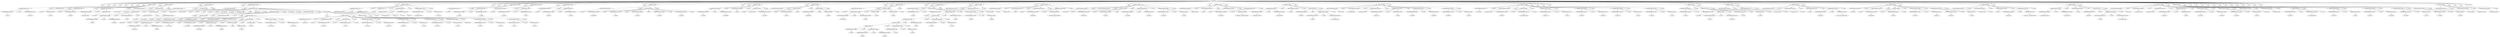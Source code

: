 digraph {

"Prog_63561"->"<
>63562";
"Prog_63561"->"<
>63563";
"Prog_63561"->"<
>63564";
"Prog_63561"->"<
>63565";
"Prog_63561"->"<
>63566";
"Prog_63561"->"<
>63567";
"Prog_63561"->"<
>63568";
"Prog_63561"->"<
>63569";
"Prog_63561"->"CallFunction_63570";
"CallFunction_63570"->"AssignmentOpetators_63571";
"AssignmentOpetators_63571"->"IDENTIFIERExpression_63572";
"IDENTIFIERExpression_63572"->"<x>63573";
"AssignmentOpetators_63571"->"<<->63574";
"AssignmentOpetators_63571"->"IDENTIFIERExpression_63575";
"IDENTIFIERExpression_63575"->"<seq>63576";
"CallFunction_63570"->"<(>63577";
"CallFunction_63570"->"INTExpression_63578";
"INTExpression_63578"->"<0>63579";
"CallFunction_63570"->"<,>63580";
"CallFunction_63570"->"MultOrDivBinary_63581";
"MultOrDivBinary_63581"->"INTExpression_63582";
"INTExpression_63582"->"<2>63583";
"MultOrDivBinary_63581"->"<*>63584";
"MultOrDivBinary_63581"->"IDENTIFIERExpression_63585";
"IDENTIFIERExpression_63585"->"<pi>63586";
"CallFunction_63570"->"<,>63587";
"CallFunction_63570"->"AssignmentOpetators_63588";
"AssignmentOpetators_63588"->"IDENTIFIERExpression_63589";
"IDENTIFIERExpression_63589"->"<length.out>63590";
"AssignmentOpetators_63588"->"<=>63591";
"AssignmentOpetators_63588"->"INTExpression_63592";
"INTExpression_63592"->"<50>63593";
"CallFunction_63570"->"<)>63594";
"Prog_63561"->"<
>63595";
"Prog_63561"->"CallFunction_63596";
"CallFunction_63596"->"IDENTIFIERExpression_63597";
"IDENTIFIERExpression_63597"->"<set.seed>63598";
"CallFunction_63596"->"<(>63599";
"CallFunction_63596"->"INTExpression_63600";
"INTExpression_63600"->"<101>63601";
"CallFunction_63596"->"<)>63602";
"Prog_63561"->"<
>63603";
"Prog_63561"->"CallFunction_63604";
"CallFunction_63604"->"MinusOrPlusBinary_63605";
"MinusOrPlusBinary_63605"->"CallFunction_63606";
"CallFunction_63606"->"AssignmentOpetators_63607";
"AssignmentOpetators_63607"->"IDENTIFIERExpression_63608";
"IDENTIFIERExpression_63608"->"<y>63609";
"AssignmentOpetators_63607"->"<<->63610";
"AssignmentOpetators_63607"->"IDENTIFIERExpression_63611";
"IDENTIFIERExpression_63611"->"<sin>63612";
"CallFunction_63606"->"<(>63613";
"CallFunction_63606"->"IDENTIFIERExpression_63614";
"IDENTIFIERExpression_63614"->"<x>63615";
"CallFunction_63606"->"<)>63616";
"MinusOrPlusBinary_63605"->"<+>63617";
"MinusOrPlusBinary_63605"->"MultOrDivBinary_63618";
"MultOrDivBinary_63618"->"FLOATExpression_63619";
"FLOATExpression_63619"->"<0.3>63620";
"MultOrDivBinary_63618"->"<*>63621";
"MultOrDivBinary_63618"->"IDENTIFIERExpression_63622";
"IDENTIFIERExpression_63622"->"<rnorm>63623";
"CallFunction_63604"->"<(>63624";
"CallFunction_63604"->"INTExpression_63625";
"INTExpression_63625"->"<50>63626";
"CallFunction_63604"->"<)>63627";
"Prog_63561"->"<
>63628";
"Prog_63561"->"AssignmentOpetators_63629";
"AssignmentOpetators_63629"->"IDENTIFIERExpression_63630";
"IDENTIFIERExpression_63630"->"<basicplot>63631";
"AssignmentOpetators_63629"->"<<->63632";
"AssignmentOpetators_63629"->"DefineFunction_63633";
"DefineFunction_63633"->"<function>63634";
"DefineFunction_63633"->"<(>63635";
"DefineFunction_63633"->"<x>63636";
"DefineFunction_63633"->"<,>63637";
"DefineFunction_63633"->"<y>63638";
"DefineFunction_63633"->"<,>63639";
"DefineFunction_63633"->"<minx>63640";
"DefineFunction_63633"->"<=>63641";
"DefineFunction_63633"->"INTExpression_63642";
"INTExpression_63642"->"<0>63643";
"DefineFunction_63633"->"<,>63644";
"DefineFunction_63633"->"<maxx>63645";
"DefineFunction_63633"->"<=>63646";
"DefineFunction_63633"->"MultOrDivBinary_63647";
"MultOrDivBinary_63647"->"INTExpression_63648";
"INTExpression_63648"->"<3>63649";
"MultOrDivBinary_63647"->"<*>63650";
"MultOrDivBinary_63647"->"IDENTIFIERExpression_63651";
"IDENTIFIERExpression_63651"->"<pi>63652";
"DefineFunction_63633"->"<,>63653";
"DefineFunction_63633"->"<title>63654";
"DefineFunction_63633"->"<=>63655";
"DefineFunction_63633"->"STRINGExpression_63656";
"STRINGExpression_63656"->"<>63657";
"DefineFunction_63633"->"<)>63658";
"DefineFunction_63633"->"Compound_63659";
"Compound_63659"->"<{>63660";
"Compound_63659"->"CallFunction_63661";
"CallFunction_63661"->"IDENTIFIERExpression_63662";
"IDENTIFIERExpression_63662"->"<plot>63663";
"CallFunction_63661"->"<(>63664";
"CallFunction_63661"->"IDENTIFIERExpression_63665";
"IDENTIFIERExpression_63665"->"<x>63666";
"CallFunction_63661"->"<,>63667";
"CallFunction_63661"->"IDENTIFIERExpression_63668";
"IDENTIFIERExpression_63668"->"<y>63669";
"CallFunction_63661"->"<,>63670";
"CallFunction_63661"->"CallFunction_63671";
"CallFunction_63671"->"AssignmentOpetators_63672";
"AssignmentOpetators_63672"->"IDENTIFIERExpression_63673";
"IDENTIFIERExpression_63673"->"<xlim>63674";
"AssignmentOpetators_63672"->"<=>63675";
"AssignmentOpetators_63672"->"IDENTIFIERExpression_63676";
"IDENTIFIERExpression_63676"->"<c>63677";
"CallFunction_63671"->"<(>63678";
"CallFunction_63671"->"IDENTIFIERExpression_63679";
"IDENTIFIERExpression_63679"->"<minx>63680";
"CallFunction_63671"->"<,>63681";
"CallFunction_63671"->"IDENTIFIERExpression_63682";
"IDENTIFIERExpression_63682"->"<maxx>63683";
"CallFunction_63671"->"<)>63684";
"CallFunction_63661"->"<,>63685";
"CallFunction_63661"->"CallFunction_63686";
"CallFunction_63686"->"AssignmentOpetators_63687";
"AssignmentOpetators_63687"->"IDENTIFIERExpression_63688";
"IDENTIFIERExpression_63688"->"<ylim>63689";
"AssignmentOpetators_63687"->"<=>63690";
"AssignmentOpetators_63687"->"IDENTIFIERExpression_63691";
"IDENTIFIERExpression_63691"->"<c>63692";
"CallFunction_63686"->"<(>63693";
"CallFunction_63686"->"MinusOrPlusUnary_63694";
"MinusOrPlusUnary_63694"->"<->63695";
"MinusOrPlusUnary_63694"->"INTExpression_63696";
"INTExpression_63696"->"<2>63697";
"CallFunction_63686"->"<,>63698";
"CallFunction_63686"->"INTExpression_63699";
"INTExpression_63699"->"<2>63700";
"CallFunction_63686"->"<)>63701";
"CallFunction_63661"->"<,>63702";
"CallFunction_63661"->"AssignmentOpetators_63703";
"AssignmentOpetators_63703"->"IDENTIFIERExpression_63704";
"IDENTIFIERExpression_63704"->"<main>63705";
"AssignmentOpetators_63703"->"<=>63706";
"AssignmentOpetators_63703"->"IDENTIFIERExpression_63707";
"IDENTIFIERExpression_63707"->"<title>63708";
"CallFunction_63661"->"<)>63709";
"Compound_63659"->"<
>63710";
"Compound_63659"->"CallFunction_63711";
"CallFunction_63711"->"IDENTIFIERExpression_63712";
"IDENTIFIERExpression_63712"->"<lines>63713";
"CallFunction_63711"->"<(>63714";
"CallFunction_63711"->"IDENTIFIERExpression_63715";
"IDENTIFIERExpression_63715"->"<x>63716";
"CallFunction_63711"->"<,>63717";
"CallFunction_63711"->"CallFunction_63718";
"CallFunction_63718"->"IDENTIFIERExpression_63719";
"IDENTIFIERExpression_63719"->"<sin>63720";
"CallFunction_63718"->"<(>63721";
"CallFunction_63718"->"IDENTIFIERExpression_63722";
"IDENTIFIERExpression_63722"->"<x>63723";
"CallFunction_63718"->"<)>63724";
"CallFunction_63711"->"<,>63725";
"CallFunction_63711"->"AssignmentOpetators_63726";
"AssignmentOpetators_63726"->"IDENTIFIERExpression_63727";
"IDENTIFIERExpression_63727"->"<col>63728";
"AssignmentOpetators_63726"->"<=>63729";
"AssignmentOpetators_63726"->"STRINGExpression_63730";
"STRINGExpression_63730"->"<blue>63731";
"CallFunction_63711"->"<,>63732";
"CallFunction_63711"->"AssignmentOpetators_63733";
"AssignmentOpetators_63733"->"IDENTIFIERExpression_63734";
"IDENTIFIERExpression_63734"->"<lty>63735";
"AssignmentOpetators_63733"->"<=>63736";
"AssignmentOpetators_63733"->"INTExpression_63737";
"INTExpression_63737"->"<2>63738";
"CallFunction_63711"->"<,>63739";
"CallFunction_63711"->"AssignmentOpetators_63740";
"AssignmentOpetators_63740"->"IDENTIFIERExpression_63741";
"IDENTIFIERExpression_63741"->"<lwd>63742";
"AssignmentOpetators_63740"->"<=>63743";
"AssignmentOpetators_63740"->"INTExpression_63744";
"INTExpression_63744"->"<2>63745";
"CallFunction_63711"->"<)>63746";
"Compound_63659"->"<
>63747";
"Compound_63659"->"CallFunction_63748";
"CallFunction_63748"->"IDENTIFIERExpression_63749";
"IDENTIFIERExpression_63749"->"<abline>63750";
"CallFunction_63748"->"<(>63751";
"CallFunction_63748"->"AssignmentOpetators_63752";
"AssignmentOpetators_63752"->"IDENTIFIERExpression_63753";
"IDENTIFIERExpression_63753"->"<h>63754";
"AssignmentOpetators_63752"->"<=>63755";
"AssignmentOpetators_63752"->"INTExpression_63756";
"INTExpression_63756"->"<0>63757";
"CallFunction_63748"->"<,>63758";
"CallFunction_63748"->"AssignmentOpetators_63759";
"AssignmentOpetators_63759"->"IDENTIFIERExpression_63760";
"IDENTIFIERExpression_63760"->"<v>63761";
"AssignmentOpetators_63759"->"<=>63762";
"AssignmentOpetators_63759"->"INTExpression_63763";
"INTExpression_63763"->"<0>63764";
"CallFunction_63748"->"<)>63765";
"Compound_63659"->"<
>63766";
"Compound_63659"->"<}>63767";
"Prog_63561"->"<
>63768";
"Prog_63561"->"CallFunction_63769";
"CallFunction_63769"->"AssignmentOpetators_63770";
"AssignmentOpetators_63770"->"IDENTIFIERExpression_63771";
"IDENTIFIERExpression_63771"->"<x.outsample>63772";
"AssignmentOpetators_63770"->"<<->63773";
"AssignmentOpetators_63770"->"IDENTIFIERExpression_63774";
"IDENTIFIERExpression_63774"->"<seq>63775";
"CallFunction_63769"->"<(>63776";
"CallFunction_63769"->"INTExpression_63777";
"INTExpression_63777"->"<0>63778";
"CallFunction_63769"->"<,>63779";
"CallFunction_63769"->"MultOrDivBinary_63780";
"MultOrDivBinary_63780"->"INTExpression_63781";
"INTExpression_63781"->"<3>63782";
"MultOrDivBinary_63780"->"<*>63783";
"MultOrDivBinary_63780"->"IDENTIFIERExpression_63784";
"IDENTIFIERExpression_63784"->"<pi>63785";
"CallFunction_63769"->"<,>63786";
"CallFunction_63769"->"AssignmentOpetators_63787";
"AssignmentOpetators_63787"->"IDENTIFIERExpression_63788";
"IDENTIFIERExpression_63788"->"<length.out>63789";
"AssignmentOpetators_63787"->"<=>63790";
"AssignmentOpetators_63787"->"INTExpression_63791";
"INTExpression_63791"->"<100>63792";
"CallFunction_63769"->"<)>63793";
"Prog_63561"->"<
>63794";
"Prog_63561"->"<
>63795";
"Prog_63561"->"<
>63796";
"Prog_63561"->"AssignmentOpetators_63797";
"AssignmentOpetators_63797"->"IDENTIFIERExpression_63798";
"IDENTIFIERExpression_63798"->"<x2>63799";
"AssignmentOpetators_63797"->"<<->63800";
"AssignmentOpetators_63797"->"MultOrDivBinary_63801";
"MultOrDivBinary_63801"->"IDENTIFIERExpression_63802";
"IDENTIFIERExpression_63802"->"<x>63803";
"MultOrDivBinary_63801"->"<*>63804";
"MultOrDivBinary_63801"->"IDENTIFIERExpression_63805";
"IDENTIFIERExpression_63805"->"<x>63806";
"Prog_63561"->"<
>63807";
"Prog_63561"->"AssignmentOpetators_63808";
"AssignmentOpetators_63808"->"IDENTIFIERExpression_63809";
"IDENTIFIERExpression_63809"->"<x3>63810";
"AssignmentOpetators_63808"->"<<->63811";
"AssignmentOpetators_63808"->"MultOrDivBinary_63812";
"MultOrDivBinary_63812"->"IDENTIFIERExpression_63813";
"IDENTIFIERExpression_63813"->"<x2>63814";
"MultOrDivBinary_63812"->"<*>63815";
"MultOrDivBinary_63812"->"IDENTIFIERExpression_63816";
"IDENTIFIERExpression_63816"->"<x>63817";
"Prog_63561"->"<
>63818";
"Prog_63561"->"AssignmentOpetators_63819";
"AssignmentOpetators_63819"->"IDENTIFIERExpression_63820";
"IDENTIFIERExpression_63820"->"<x4>63821";
"AssignmentOpetators_63819"->"<<->63822";
"AssignmentOpetators_63819"->"MultOrDivBinary_63823";
"MultOrDivBinary_63823"->"IDENTIFIERExpression_63824";
"IDENTIFIERExpression_63824"->"<x3>63825";
"MultOrDivBinary_63823"->"<*>63826";
"MultOrDivBinary_63823"->"IDENTIFIERExpression_63827";
"IDENTIFIERExpression_63827"->"<x>63828";
"Prog_63561"->"<
>63829";
"Prog_63561"->"CallFunction_63830";
"CallFunction_63830"->"IDENTIFIERExpression_63831";
"IDENTIFIERExpression_63831"->"<cor>63832";
"CallFunction_63830"->"<(>63833";
"CallFunction_63830"->"CallFunction_63834";
"CallFunction_63834"->"IDENTIFIERExpression_63835";
"IDENTIFIERExpression_63835"->"<cbind>63836";
"CallFunction_63834"->"<(>63837";
"CallFunction_63834"->"IDENTIFIERExpression_63838";
"IDENTIFIERExpression_63838"->"<x>63839";
"CallFunction_63834"->"<,>63840";
"CallFunction_63834"->"IDENTIFIERExpression_63841";
"IDENTIFIERExpression_63841"->"<x2>63842";
"CallFunction_63834"->"<,>63843";
"CallFunction_63834"->"IDENTIFIERExpression_63844";
"IDENTIFIERExpression_63844"->"<x3>63845";
"CallFunction_63834"->"<,>63846";
"CallFunction_63834"->"IDENTIFIERExpression_63847";
"IDENTIFIERExpression_63847"->"<x4>63848";
"CallFunction_63834"->"<)>63849";
"CallFunction_63830"->"<)>63850";
"Prog_63561"->"<
>63851";
"Prog_63561"->"<
>63852";
"Prog_63561"->"CallFunction_63853";
"CallFunction_63853"->"AssignmentOpetators_63854";
"AssignmentOpetators_63854"->"IDENTIFIERExpression_63855";
"IDENTIFIERExpression_63855"->"<m>63856";
"AssignmentOpetators_63854"->"<<->63857";
"AssignmentOpetators_63854"->"IDENTIFIERExpression_63858";
"IDENTIFIERExpression_63858"->"<poly>63859";
"CallFunction_63853"->"<(>63860";
"CallFunction_63853"->"IDENTIFIERExpression_63861";
"IDENTIFIERExpression_63861"->"<x>63862";
"CallFunction_63853"->"<,>63863";
"CallFunction_63853"->"INTExpression_63864";
"INTExpression_63864"->"<4>63865";
"CallFunction_63853"->"<)>63866";
"Prog_63561"->"<
>63867";
"Prog_63561"->"CallFunction_63868";
"CallFunction_63868"->"IDENTIFIERExpression_63869";
"IDENTIFIERExpression_63869"->"<all.equal>63870";
"CallFunction_63868"->"<(>63871";
"CallFunction_63868"->"CallFunction_63872";
"CallFunction_63872"->"IDENTIFIERExpression_63873";
"IDENTIFIERExpression_63873"->"<cor>63874";
"CallFunction_63872"->"<(>63875";
"CallFunction_63872"->"IDENTIFIERExpression_63876";
"IDENTIFIERExpression_63876"->"<m>63877";
"CallFunction_63872"->"<)>63878";
"CallFunction_63868"->"<,>63879";
"CallFunction_63868"->"CallFunction_63880";
"CallFunction_63880"->"IDENTIFIERExpression_63881";
"IDENTIFIERExpression_63881"->"<diag>63882";
"CallFunction_63880"->"<(>63883";
"CallFunction_63880"->"INTExpression_63884";
"INTExpression_63884"->"<4>63885";
"CallFunction_63880"->"<)>63886";
"CallFunction_63868"->"<)>63887";
"Prog_63561"->"<
>63888";
"Prog_63561"->"<
>63889";
"Prog_63561"->"CallFunction_63890";
"CallFunction_63890"->"IDENTIFIERExpression_63891";
"IDENTIFIERExpression_63891"->"<par>63892";
"CallFunction_63890"->"<(>63893";
"CallFunction_63890"->"CallFunction_63894";
"CallFunction_63894"->"AssignmentOpetators_63895";
"AssignmentOpetators_63895"->"IDENTIFIERExpression_63896";
"IDENTIFIERExpression_63896"->"<mfrow>63897";
"AssignmentOpetators_63895"->"<=>63898";
"AssignmentOpetators_63895"->"IDENTIFIERExpression_63899";
"IDENTIFIERExpression_63899"->"<c>63900";
"CallFunction_63894"->"<(>63901";
"CallFunction_63894"->"INTExpression_63902";
"INTExpression_63902"->"<2>63903";
"CallFunction_63894"->"<,>63904";
"CallFunction_63894"->"INTExpression_63905";
"INTExpression_63905"->"<2>63906";
"CallFunction_63894"->"<)>63907";
"CallFunction_63890"->"<)>63908";
"Prog_63561"->"<
>63909";
"Prog_63561"->"<
>63910";
"Prog_63561"->"CallFunction_63911";
"CallFunction_63911"->"AssignmentOpetators_63912";
"AssignmentOpetators_63912"->"IDENTIFIERExpression_63913";
"IDENTIFIERExpression_63913"->"<p>63914";
"AssignmentOpetators_63912"->"<<->63915";
"AssignmentOpetators_63912"->"IDENTIFIERExpression_63916";
"IDENTIFIERExpression_63916"->"<lm>63917";
"CallFunction_63911"->"<(>63918";
"CallFunction_63911"->"CallFunction_63919";
"CallFunction_63919"->"MinusOrPlusBinary_63920";
"MinusOrPlusBinary_63920"->"CallFunction_63921";
"CallFunction_63921"->"MinusOrPlusBinary_63922";
"MinusOrPlusBinary_63922"->"CallFunction_63923";
"CallFunction_63923"->"TildeBinary_63924";
"TildeBinary_63924"->"IDENTIFIERExpression_63925";
"IDENTIFIERExpression_63925"->"<y>63926";
"TildeBinary_63924"->"<~>63927";
"TildeBinary_63924"->"MinusOrPlusBinary_63928";
"MinusOrPlusBinary_63928"->"IDENTIFIERExpression_63929";
"IDENTIFIERExpression_63929"->"<x>63930";
"MinusOrPlusBinary_63928"->"<+>63931";
"MinusOrPlusBinary_63928"->"IDENTIFIERExpression_63932";
"IDENTIFIERExpression_63932"->"<I>63933";
"CallFunction_63923"->"<(>63934";
"CallFunction_63923"->"ExponentiationBinary_63935";
"ExponentiationBinary_63935"->"IDENTIFIERExpression_63936";
"IDENTIFIERExpression_63936"->"<x>63937";
"ExponentiationBinary_63935"->"<^>63938";
"ExponentiationBinary_63935"->"INTExpression_63939";
"INTExpression_63939"->"<2>63940";
"CallFunction_63923"->"<)>63941";
"MinusOrPlusBinary_63922"->"<+>63942";
"MinusOrPlusBinary_63922"->"IDENTIFIERExpression_63943";
"IDENTIFIERExpression_63943"->"<I>63944";
"CallFunction_63921"->"<(>63945";
"CallFunction_63921"->"ExponentiationBinary_63946";
"ExponentiationBinary_63946"->"IDENTIFIERExpression_63947";
"IDENTIFIERExpression_63947"->"<x>63948";
"ExponentiationBinary_63946"->"<^>63949";
"ExponentiationBinary_63946"->"INTExpression_63950";
"INTExpression_63950"->"<3>63951";
"CallFunction_63921"->"<)>63952";
"MinusOrPlusBinary_63920"->"<+>63953";
"MinusOrPlusBinary_63920"->"IDENTIFIERExpression_63954";
"IDENTIFIERExpression_63954"->"<I>63955";
"CallFunction_63919"->"<(>63956";
"CallFunction_63919"->"ExponentiationBinary_63957";
"ExponentiationBinary_63957"->"IDENTIFIERExpression_63958";
"IDENTIFIERExpression_63958"->"<x>63959";
"ExponentiationBinary_63957"->"<^>63960";
"ExponentiationBinary_63957"->"INTExpression_63961";
"INTExpression_63961"->"<4>63962";
"CallFunction_63919"->"<)>63963";
"CallFunction_63911"->"<)>63964";
"Prog_63561"->"<
>63965";
"Prog_63561"->"CallFunction_63966";
"CallFunction_63966"->"IDENTIFIERExpression_63967";
"IDENTIFIERExpression_63967"->"<summary>63968";
"CallFunction_63966"->"<(>63969";
"CallFunction_63966"->"IDENTIFIERExpression_63970";
"IDENTIFIERExpression_63970"->"<p>63971";
"CallFunction_63966"->"<)>63972";
"Prog_63561"->"<
>63973";
"Prog_63561"->"CallFunction_63974";
"CallFunction_63974"->"IDENTIFIERExpression_63975";
"IDENTIFIERExpression_63975"->"<basicplot>63976";
"CallFunction_63974"->"<(>63977";
"CallFunction_63974"->"IDENTIFIERExpression_63978";
"IDENTIFIERExpression_63978"->"<x>63979";
"CallFunction_63974"->"<,>63980";
"CallFunction_63974"->"IDENTIFIERExpression_63981";
"IDENTIFIERExpression_63981"->"<y>63982";
"CallFunction_63974"->"<,>63983";
"CallFunction_63974"->"AssignmentOpetators_63984";
"AssignmentOpetators_63984"->"IDENTIFIERExpression_63985";
"IDENTIFIERExpression_63985"->"<title>63986";
"AssignmentOpetators_63984"->"<=>63987";
"AssignmentOpetators_63984"->"STRINGExpression_63988";
"STRINGExpression_63988"->"<Polynomial, insample>63989";
"CallFunction_63974"->"<)>63990";
"Prog_63561"->"<
>63991";
"Prog_63561"->"CallFunction_63992";
"CallFunction_63992"->"IDENTIFIERExpression_63993";
"IDENTIFIERExpression_63993"->"<lines>63994";
"CallFunction_63992"->"<(>63995";
"CallFunction_63992"->"IDENTIFIERExpression_63996";
"IDENTIFIERExpression_63996"->"<x>63997";
"CallFunction_63992"->"<,>63998";
"CallFunction_63992"->"CallFunction_63999";
"CallFunction_63999"->"IDENTIFIERExpression_64000";
"IDENTIFIERExpression_64000"->"<fitted>64001";
"CallFunction_63999"->"<(>64002";
"CallFunction_63999"->"IDENTIFIERExpression_64003";
"IDENTIFIERExpression_64003"->"<p>64004";
"CallFunction_63999"->"<)>64005";
"CallFunction_63992"->"<,>64006";
"CallFunction_63992"->"AssignmentOpetators_64007";
"AssignmentOpetators_64007"->"IDENTIFIERExpression_64008";
"IDENTIFIERExpression_64008"->"<col>64009";
"AssignmentOpetators_64007"->"<=>64010";
"AssignmentOpetators_64007"->"STRINGExpression_64011";
"STRINGExpression_64011"->"<red>64012";
"CallFunction_63992"->"<,>64013";
"CallFunction_63992"->"AssignmentOpetators_64014";
"AssignmentOpetators_64014"->"IDENTIFIERExpression_64015";
"IDENTIFIERExpression_64015"->"<lwd>64016";
"AssignmentOpetators_64014"->"<=>64017";
"AssignmentOpetators_64014"->"INTExpression_64018";
"INTExpression_64018"->"<3>64019";
"CallFunction_63992"->"<)>64020";
"Prog_63561"->"<
>64021";
"Prog_63561"->"CallFunction_64022";
"CallFunction_64022"->"IDENTIFIERExpression_64023";
"IDENTIFIERExpression_64023"->"<basicplot>64024";
"CallFunction_64022"->"<(>64025";
"CallFunction_64022"->"IDENTIFIERExpression_64026";
"IDENTIFIERExpression_64026"->"<x>64027";
"CallFunction_64022"->"<,>64028";
"CallFunction_64022"->"IDENTIFIERExpression_64029";
"IDENTIFIERExpression_64029"->"<y>64030";
"CallFunction_64022"->"<,>64031";
"CallFunction_64022"->"AssignmentOpetators_64032";
"AssignmentOpetators_64032"->"IDENTIFIERExpression_64033";
"IDENTIFIERExpression_64033"->"<title>64034";
"AssignmentOpetators_64032"->"<=>64035";
"AssignmentOpetators_64032"->"STRINGExpression_64036";
"STRINGExpression_64036"->"<Polynomial, out-of-sample>64037";
"CallFunction_64022"->"<)>64038";
"Prog_63561"->"<
>64039";
"Prog_63561"->"CallFunction_64040";
"CallFunction_64040"->"AssignmentOpetators_64041";
"AssignmentOpetators_64041"->"IDENTIFIERExpression_64042";
"IDENTIFIERExpression_64042"->"<predictions.p>64043";
"AssignmentOpetators_64041"->"<<->64044";
"AssignmentOpetators_64041"->"IDENTIFIERExpression_64045";
"IDENTIFIERExpression_64045"->"<predict>64046";
"CallFunction_64040"->"<(>64047";
"CallFunction_64040"->"IDENTIFIERExpression_64048";
"IDENTIFIERExpression_64048"->"<p>64049";
"CallFunction_64040"->"<,>64050";
"CallFunction_64040"->"CallFunction_64051";
"CallFunction_64051"->"IDENTIFIERExpression_64052";
"IDENTIFIERExpression_64052"->"<list>64053";
"CallFunction_64051"->"<(>64054";
"CallFunction_64051"->"AssignmentOpetators_64055";
"AssignmentOpetators_64055"->"IDENTIFIERExpression_64056";
"IDENTIFIERExpression_64056"->"<x>64057";
"AssignmentOpetators_64055"->"<=>64058";
"AssignmentOpetators_64055"->"IDENTIFIERExpression_64059";
"IDENTIFIERExpression_64059"->"<x.outsample>64060";
"CallFunction_64051"->"<)>64061";
"CallFunction_64040"->"<)>64062";
"Prog_63561"->"<
>64063";
"Prog_63561"->"CallFunction_64064";
"CallFunction_64064"->"IDENTIFIERExpression_64065";
"IDENTIFIERExpression_64065"->"<lines>64066";
"CallFunction_64064"->"<(>64067";
"CallFunction_64064"->"IDENTIFIERExpression_64068";
"IDENTIFIERExpression_64068"->"<x.outsample>64069";
"CallFunction_64064"->"<,>64070";
"CallFunction_64064"->"IDENTIFIERExpression_64071";
"IDENTIFIERExpression_64071"->"<predictions.p>64072";
"CallFunction_64064"->"<,>64073";
"CallFunction_64064"->"AssignmentOpetators_64074";
"AssignmentOpetators_64074"->"IDENTIFIERExpression_64075";
"IDENTIFIERExpression_64075"->"<type>64076";
"AssignmentOpetators_64074"->"<=>64077";
"AssignmentOpetators_64074"->"STRINGExpression_64078";
"STRINGExpression_64078"->"<l>64079";
"CallFunction_64064"->"<,>64080";
"CallFunction_64064"->"AssignmentOpetators_64081";
"AssignmentOpetators_64081"->"IDENTIFIERExpression_64082";
"IDENTIFIERExpression_64082"->"<col>64083";
"AssignmentOpetators_64081"->"<=>64084";
"AssignmentOpetators_64081"->"STRINGExpression_64085";
"STRINGExpression_64085"->"<red>64086";
"CallFunction_64064"->"<,>64087";
"CallFunction_64064"->"AssignmentOpetators_64088";
"AssignmentOpetators_64088"->"IDENTIFIERExpression_64089";
"IDENTIFIERExpression_64089"->"<lwd>64090";
"AssignmentOpetators_64088"->"<=>64091";
"AssignmentOpetators_64088"->"INTExpression_64092";
"INTExpression_64092"->"<3>64093";
"CallFunction_64064"->"<)>64094";
"Prog_63561"->"<
>64095";
"Prog_63561"->"CallFunction_64096";
"CallFunction_64096"->"IDENTIFIERExpression_64097";
"IDENTIFIERExpression_64097"->"<lines>64098";
"CallFunction_64096"->"<(>64099";
"CallFunction_64096"->"IDENTIFIERExpression_64100";
"IDENTIFIERExpression_64100"->"<x.outsample>64101";
"CallFunction_64096"->"<,>64102";
"CallFunction_64096"->"CallFunction_64103";
"CallFunction_64103"->"IDENTIFIERExpression_64104";
"IDENTIFIERExpression_64104"->"<sin>64105";
"CallFunction_64103"->"<(>64106";
"CallFunction_64103"->"IDENTIFIERExpression_64107";
"IDENTIFIERExpression_64107"->"<x.outsample>64108";
"CallFunction_64103"->"<)>64109";
"CallFunction_64096"->"<,>64110";
"CallFunction_64096"->"AssignmentOpetators_64111";
"AssignmentOpetators_64111"->"IDENTIFIERExpression_64112";
"IDENTIFIERExpression_64112"->"<type>64113";
"AssignmentOpetators_64111"->"<=>64114";
"AssignmentOpetators_64111"->"STRINGExpression_64115";
"STRINGExpression_64115"->"<l>64116";
"CallFunction_64096"->"<,>64117";
"CallFunction_64096"->"AssignmentOpetators_64118";
"AssignmentOpetators_64118"->"IDENTIFIERExpression_64119";
"IDENTIFIERExpression_64119"->"<col>64120";
"AssignmentOpetators_64118"->"<=>64121";
"AssignmentOpetators_64118"->"STRINGExpression_64122";
"STRINGExpression_64122"->"<blue>64123";
"CallFunction_64096"->"<,>64124";
"CallFunction_64096"->"AssignmentOpetators_64125";
"AssignmentOpetators_64125"->"IDENTIFIERExpression_64126";
"IDENTIFIERExpression_64126"->"<lwd>64127";
"AssignmentOpetators_64125"->"<=>64128";
"AssignmentOpetators_64125"->"INTExpression_64129";
"INTExpression_64129"->"<2>64130";
"CallFunction_64096"->"<,>64131";
"CallFunction_64096"->"AssignmentOpetators_64132";
"AssignmentOpetators_64132"->"IDENTIFIERExpression_64133";
"IDENTIFIERExpression_64133"->"<lty>64134";
"AssignmentOpetators_64132"->"<=>64135";
"AssignmentOpetators_64132"->"INTExpression_64136";
"INTExpression_64136"->"<2>64137";
"CallFunction_64096"->"<)>64138";
"Prog_63561"->"<
>64139";
"Prog_63561"->"<
>64140";
"Prog_63561"->"<
>64141";
"Prog_63561"->"<
>64142";
"Prog_63561"->"CallFunction_64143";
"CallFunction_64143"->"AssignmentOpetators_64144";
"AssignmentOpetators_64144"->"IDENTIFIERExpression_64145";
"IDENTIFIERExpression_64145"->"<d>64146";
"AssignmentOpetators_64144"->"<<->64147";
"AssignmentOpetators_64144"->"IDENTIFIERExpression_64148";
"IDENTIFIERExpression_64148"->"<lm>64149";
"CallFunction_64143"->"<(>64150";
"CallFunction_64143"->"CallFunction_64151";
"CallFunction_64151"->"TildeBinary_64152";
"TildeBinary_64152"->"IDENTIFIERExpression_64153";
"IDENTIFIERExpression_64153"->"<y>64154";
"TildeBinary_64152"->"<~>64155";
"TildeBinary_64152"->"IDENTIFIERExpression_64156";
"IDENTIFIERExpression_64156"->"<poly>64157";
"CallFunction_64151"->"<(>64158";
"CallFunction_64151"->"IDENTIFIERExpression_64159";
"IDENTIFIERExpression_64159"->"<x>64160";
"CallFunction_64151"->"<,>64161";
"CallFunction_64151"->"INTExpression_64162";
"INTExpression_64162"->"<4>64163";
"CallFunction_64151"->"<)>64164";
"CallFunction_64143"->"<)>64165";
"Prog_63561"->"<
>64166";
"Prog_63561"->"CallFunction_64167";
"CallFunction_64167"->"IDENTIFIERExpression_64168";
"IDENTIFIERExpression_64168"->"<summary>64169";
"CallFunction_64167"->"<(>64170";
"CallFunction_64167"->"IDENTIFIERExpression_64171";
"IDENTIFIERExpression_64171"->"<d>64172";
"CallFunction_64167"->"<)>64173";
"Prog_63561"->"<
>64174";
"Prog_63561"->"CallFunction_64175";
"CallFunction_64175"->"IDENTIFIERExpression_64176";
"IDENTIFIERExpression_64176"->"<basicplot>64177";
"CallFunction_64175"->"<(>64178";
"CallFunction_64175"->"IDENTIFIERExpression_64179";
"IDENTIFIERExpression_64179"->"<x>64180";
"CallFunction_64175"->"<,>64181";
"CallFunction_64175"->"IDENTIFIERExpression_64182";
"IDENTIFIERExpression_64182"->"<y>64183";
"CallFunction_64175"->"<,>64184";
"CallFunction_64175"->"AssignmentOpetators_64185";
"AssignmentOpetators_64185"->"IDENTIFIERExpression_64186";
"IDENTIFIERExpression_64186"->"<title>64187";
"AssignmentOpetators_64185"->"<=>64188";
"AssignmentOpetators_64185"->"STRINGExpression_64189";
"STRINGExpression_64189"->"<Orth. poly., insample>64190";
"CallFunction_64175"->"<)>64191";
"Prog_63561"->"<
>64192";
"Prog_63561"->"CallFunction_64193";
"CallFunction_64193"->"IDENTIFIERExpression_64194";
"IDENTIFIERExpression_64194"->"<lines>64195";
"CallFunction_64193"->"<(>64196";
"CallFunction_64193"->"IDENTIFIERExpression_64197";
"IDENTIFIERExpression_64197"->"<x>64198";
"CallFunction_64193"->"<,>64199";
"CallFunction_64193"->"CallFunction_64200";
"CallFunction_64200"->"IDENTIFIERExpression_64201";
"IDENTIFIERExpression_64201"->"<fitted>64202";
"CallFunction_64200"->"<(>64203";
"CallFunction_64200"->"IDENTIFIERExpression_64204";
"IDENTIFIERExpression_64204"->"<d>64205";
"CallFunction_64200"->"<)>64206";
"CallFunction_64193"->"<,>64207";
"CallFunction_64193"->"AssignmentOpetators_64208";
"AssignmentOpetators_64208"->"IDENTIFIERExpression_64209";
"IDENTIFIERExpression_64209"->"<col>64210";
"AssignmentOpetators_64208"->"<=>64211";
"AssignmentOpetators_64208"->"STRINGExpression_64212";
"STRINGExpression_64212"->"<red>64213";
"CallFunction_64193"->"<,>64214";
"CallFunction_64193"->"AssignmentOpetators_64215";
"AssignmentOpetators_64215"->"IDENTIFIERExpression_64216";
"IDENTIFIERExpression_64216"->"<lwd>64217";
"AssignmentOpetators_64215"->"<=>64218";
"AssignmentOpetators_64215"->"INTExpression_64219";
"INTExpression_64219"->"<3>64220";
"CallFunction_64193"->"<)>64221";
"Prog_63561"->"<
>64222";
"Prog_63561"->"CallFunction_64223";
"CallFunction_64223"->"IDENTIFIERExpression_64224";
"IDENTIFIERExpression_64224"->"<basicplot>64225";
"CallFunction_64223"->"<(>64226";
"CallFunction_64223"->"IDENTIFIERExpression_64227";
"IDENTIFIERExpression_64227"->"<x>64228";
"CallFunction_64223"->"<,>64229";
"CallFunction_64223"->"IDENTIFIERExpression_64230";
"IDENTIFIERExpression_64230"->"<y>64231";
"CallFunction_64223"->"<,>64232";
"CallFunction_64223"->"AssignmentOpetators_64233";
"AssignmentOpetators_64233"->"IDENTIFIERExpression_64234";
"IDENTIFIERExpression_64234"->"<title>64235";
"AssignmentOpetators_64233"->"<=>64236";
"AssignmentOpetators_64233"->"STRINGExpression_64237";
"STRINGExpression_64237"->"<Orth. poly., out-of-sample>64238";
"CallFunction_64223"->"<)>64239";
"Prog_63561"->"<
>64240";
"Prog_63561"->"CallFunction_64241";
"CallFunction_64241"->"AssignmentOpetators_64242";
"AssignmentOpetators_64242"->"IDENTIFIERExpression_64243";
"IDENTIFIERExpression_64243"->"<predictions.op>64244";
"AssignmentOpetators_64242"->"<<->64245";
"AssignmentOpetators_64242"->"IDENTIFIERExpression_64246";
"IDENTIFIERExpression_64246"->"<predict>64247";
"CallFunction_64241"->"<(>64248";
"CallFunction_64241"->"IDENTIFIERExpression_64249";
"IDENTIFIERExpression_64249"->"<d>64250";
"CallFunction_64241"->"<,>64251";
"CallFunction_64241"->"CallFunction_64252";
"CallFunction_64252"->"IDENTIFIERExpression_64253";
"IDENTIFIERExpression_64253"->"<list>64254";
"CallFunction_64252"->"<(>64255";
"CallFunction_64252"->"AssignmentOpetators_64256";
"AssignmentOpetators_64256"->"IDENTIFIERExpression_64257";
"IDENTIFIERExpression_64257"->"<x>64258";
"AssignmentOpetators_64256"->"<=>64259";
"AssignmentOpetators_64256"->"IDENTIFIERExpression_64260";
"IDENTIFIERExpression_64260"->"<x.outsample>64261";
"CallFunction_64252"->"<)>64262";
"CallFunction_64241"->"<)>64263";
"Prog_63561"->"<
>64264";
"Prog_63561"->"CallFunction_64265";
"CallFunction_64265"->"IDENTIFIERExpression_64266";
"IDENTIFIERExpression_64266"->"<lines>64267";
"CallFunction_64265"->"<(>64268";
"CallFunction_64265"->"IDENTIFIERExpression_64269";
"IDENTIFIERExpression_64269"->"<x.outsample>64270";
"CallFunction_64265"->"<,>64271";
"CallFunction_64265"->"IDENTIFIERExpression_64272";
"IDENTIFIERExpression_64272"->"<predictions.op>64273";
"CallFunction_64265"->"<,>64274";
"CallFunction_64265"->"AssignmentOpetators_64275";
"AssignmentOpetators_64275"->"IDENTIFIERExpression_64276";
"IDENTIFIERExpression_64276"->"<type>64277";
"AssignmentOpetators_64275"->"<=>64278";
"AssignmentOpetators_64275"->"STRINGExpression_64279";
"STRINGExpression_64279"->"<l>64280";
"CallFunction_64265"->"<,>64281";
"CallFunction_64265"->"AssignmentOpetators_64282";
"AssignmentOpetators_64282"->"IDENTIFIERExpression_64283";
"IDENTIFIERExpression_64283"->"<col>64284";
"AssignmentOpetators_64282"->"<=>64285";
"AssignmentOpetators_64282"->"STRINGExpression_64286";
"STRINGExpression_64286"->"<red>64287";
"CallFunction_64265"->"<,>64288";
"CallFunction_64265"->"AssignmentOpetators_64289";
"AssignmentOpetators_64289"->"IDENTIFIERExpression_64290";
"IDENTIFIERExpression_64290"->"<lwd>64291";
"AssignmentOpetators_64289"->"<=>64292";
"AssignmentOpetators_64289"->"INTExpression_64293";
"INTExpression_64293"->"<3>64294";
"CallFunction_64265"->"<)>64295";
"Prog_63561"->"<
>64296";
"Prog_63561"->"CallFunction_64297";
"CallFunction_64297"->"IDENTIFIERExpression_64298";
"IDENTIFIERExpression_64298"->"<lines>64299";
"CallFunction_64297"->"<(>64300";
"CallFunction_64297"->"IDENTIFIERExpression_64301";
"IDENTIFIERExpression_64301"->"<x.outsample>64302";
"CallFunction_64297"->"<,>64303";
"CallFunction_64297"->"CallFunction_64304";
"CallFunction_64304"->"IDENTIFIERExpression_64305";
"IDENTIFIERExpression_64305"->"<sin>64306";
"CallFunction_64304"->"<(>64307";
"CallFunction_64304"->"IDENTIFIERExpression_64308";
"IDENTIFIERExpression_64308"->"<x.outsample>64309";
"CallFunction_64304"->"<)>64310";
"CallFunction_64297"->"<,>64311";
"CallFunction_64297"->"AssignmentOpetators_64312";
"AssignmentOpetators_64312"->"IDENTIFIERExpression_64313";
"IDENTIFIERExpression_64313"->"<type>64314";
"AssignmentOpetators_64312"->"<=>64315";
"AssignmentOpetators_64312"->"STRINGExpression_64316";
"STRINGExpression_64316"->"<l>64317";
"CallFunction_64297"->"<,>64318";
"CallFunction_64297"->"AssignmentOpetators_64319";
"AssignmentOpetators_64319"->"IDENTIFIERExpression_64320";
"IDENTIFIERExpression_64320"->"<col>64321";
"AssignmentOpetators_64319"->"<=>64322";
"AssignmentOpetators_64319"->"STRINGExpression_64323";
"STRINGExpression_64323"->"<blue>64324";
"CallFunction_64297"->"<,>64325";
"CallFunction_64297"->"AssignmentOpetators_64326";
"AssignmentOpetators_64326"->"IDENTIFIERExpression_64327";
"IDENTIFIERExpression_64327"->"<lwd>64328";
"AssignmentOpetators_64326"->"<=>64329";
"AssignmentOpetators_64326"->"INTExpression_64330";
"INTExpression_64330"->"<2>64331";
"CallFunction_64297"->"<,>64332";
"CallFunction_64297"->"AssignmentOpetators_64333";
"AssignmentOpetators_64333"->"IDENTIFIERExpression_64334";
"IDENTIFIERExpression_64334"->"<lty>64335";
"AssignmentOpetators_64333"->"<=>64336";
"AssignmentOpetators_64333"->"INTExpression_64337";
"INTExpression_64337"->"<2>64338";
"CallFunction_64297"->"<)>64339";
"Prog_63561"->"<
>64340";
"Prog_63561"->"<
>64341";
"Prog_63561"->"<
>64342";
"Prog_63561"->"<
>64343";
"Prog_63561"->"<
>64344";
"Prog_63561"->"<
>64345";
"Prog_63561"->"<
>64346";
"Prog_63561"->"<
>64347";
"Prog_63561"->"<
>64348";
"Prog_63561"->"<
>64349";
"Prog_63561"->"<
>64350";
"Prog_63561"->"<
>64351";
"Prog_63561"->"<
>64352";
"Prog_63561"->"<
>64353";
"Prog_63561"->"CallFunction_64354";
"CallFunction_64354"->"IDENTIFIERExpression_64355";
"IDENTIFIERExpression_64355"->"<all.equal>64356";
"CallFunction_64354"->"<(>64357";
"CallFunction_64354"->"IDENTIFIERExpression_64358";
"IDENTIFIERExpression_64358"->"<predictions.p>64359";
"CallFunction_64354"->"<,>64360";
"CallFunction_64354"->"IDENTIFIERExpression_64361";
"IDENTIFIERExpression_64361"->"<predictions.op>64362";
"CallFunction_64354"->"<)>64363";
"Prog_63561"->"<
>64364";
"Prog_63561"->"<
>64365";
"Prog_63561"->"<
>64366";
"Prog_63561"->"<<EOF>>64367";
}
